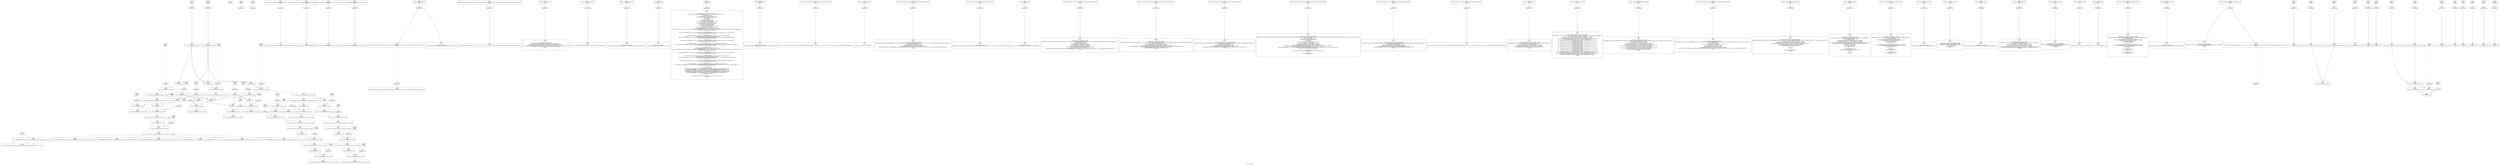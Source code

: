 digraph "constraint_graph" {
	label="constraint_graph";

	Node0x2181f70 [shape=record,label="{0\n\<Empty\>\ni8* null\n\n}"];
	Node0x2181f70 -> Node0x21a9560[color=blue];
	Node0x2181f70 -> Node0x21ef500[color=blue];
	Node0x21712a0 [shape=record,label="{1\n\<Empty\>\ni8* undef\n\n}"];
	Node0x2191140 [shape=record,label="{2\n\<Empty\>\nOffset:0\n\n}"];
	Node0x2191140 -> Node0x21821e0[color=green];
	Node0x21821e0 [shape=record,label="{3\nanonymous ptr\n}"];
	Node0x218c410 [shape=record,label="{4\n\<Empty\>\nOffset:0\n\n}"];
	Node0x218c410 -> Node0x218c5c0[color=green];
	Node0x218c5c0 [shape=record,label="{5\nanonymous ptr\n}"];
	Node0x218edb0 [shape=record,label="{6\n\<Empty\>\n@_ZStL8__ioinit = internal global %\"class.std::ios_base::Init\" zeroinitializer, align 1\nOffset:0\n\n}"];
	Node0x218edb0 -> Node0x217e070[color=green];
	Node0x217e070 [shape=record,label="{7\nanonymous ptr\n}"];
	Node0x217e070 -> Node0x218a100;
	Node0x218a100 [shape=record,label="{8\n\<Empty\>\n@_ZStL8__ioinit = internal global %\"class.std::ios_base::Init\" zeroinitializer, align 1\n\n}"];
	Node0x2194980 [shape=record,label="{9\n\<Empty\>\n@__dso_handle = external hidden global i8\nOffset:0\n\n}"];
	Node0x2194980 -> Node0x2194b30[color=green];
	Node0x2194b30 [shape=record,label="{10\nanonymous ptr\n}"];
	Node0x2194b30 -> Node0x2195110;
	Node0x2195110 [shape=record,label="{11\n\<Empty\>\n@__dso_handle = external hidden global i8\n\n}"];
	Node0x2196700 [shape=record,label="{12\n\<Empty\>\n@.str = private unnamed_addr constant [2 x i8] c\"A\\00\", align 1\nOffset:0\n\n}"];
	Node0x2196700 -> Node0x21968b0[color=green];
	Node0x21968b0 [shape=record,label="{13\nanonymous ptr\n}"];
	Node0x21968b0 -> Node0x2196e90;
	Node0x2196e90 [shape=record,label="{14\n\<Empty\>\n@.str = private unnamed_addr constant [2 x i8] c\"A\\00\", align 1\n\n}"];
	Node0x2197470 [shape=record,label="{15\n\<Empty\>\n@.str.1 = private unnamed_addr constant [2 x i8] c\"B\\00\", align 1\nOffset:0\n\n}"];
	Node0x2197470 -> Node0x2197620[color=green];
	Node0x2197620 [shape=record,label="{16\nanonymous ptr\n}"];
	Node0x2197620 -> Node0x2198880;
	Node0x2198880 [shape=record,label="{17\n\<Empty\>\n@.str.1 = private unnamed_addr constant [2 x i8] c\"B\\00\", align 1\n\n}"];
	Node0x2198e60 [shape=record,label="{18\n\<Empty\>\n@_ZZL18__gthread_active_pvE20__gthread_active_ptr = internal constant i8* bitcast (i32 (i32*, void (i8*)*)* @__pthread_key_create to i8*), align 8\nOffset:0\n\n}"];
	Node0x2198e60 -> Node0x2199010[color=green];
	Node0x2199010 [shape=record,label="{19\nanonymous ptr\n}"];
	Node0x2199010 -> Node0x21995f0;
	Node0x21995f0 [shape=record,label="{20\n\<Empty\>\n@_ZZL18__gthread_active_pvE20__gthread_active_ptr = internal constant i8* bitcast (i32 (i32*, void (i8*)*)* @__pthread_key_create to i8*), align 8\n\n}"];
	Node0x2199bd0 [shape=record,label="{21\n\<Empty\>\n@llvm.global_ctors = appending global [1 x \{ i32, void ()*, i8* \}] [\{ i32, void ()*, i8* \} \{ i32 65535, void ()* @_GLOBAL__sub_I_zipper_unwrapped_class.cpp, i8* null \}]\nOffset:0\n\n}"];
	Node0x2199bd0 -> Node0x2199d80[color=green];
	Node0x2199d80 [shape=record,label="{22\nanonymous ptr\n}"];
	Node0x2199d80 -> Node0x219a360;
	Node0x219a360 [shape=record,label="{23\n\<Empty\>\n@llvm.global_ctors = appending global [1 x \{ i32, void ()*, i8* \}] [\{ i32, void ()*, i8* \} \{ i32 65535, void ()* @_GLOBAL__sub_I_zipper_unwrapped_class.cpp, i8* null \}]\n\n}"];
	Node0x219a940 [shape=record,label="{24\n\<Empty\>__cxx_global_var_init\nOffset:0\n\n}"];
	Node0x219a940 -> Node0x219aaf0[color=green];
	Node0x219aaf0 [shape=record,label="{25\nanonymous ptr\n}"];
	Node0x219aaf0 -> Node0x219b0d0;
	Node0x219b0d0 [shape=record,label="{26\n\<Empty\>\n\n; Function Attrs: noinline uwtable\ndefine internal void @__cxx_global_var_init() #0 section \".text.startup\" \{\n  call void @_ZNSt8ios_base4InitC1Ev(%\"class.std::ios_base::Init\"* @_ZStL8__ioinit)\n  %1 = bitcast void (%\"class.std::ios_base::Init\"*)* @_ZNSt8ios_base4InitD1Ev to void (i8*)*\n  %2 = getelementptr inbounds %\"class.std::ios_base::Init\", %\"class.std::ios_base::Init\"* @_ZStL8__ioinit, i32 0, i32 0\n  %3 = call i32 @__cxa_atexit(void (i8*)* %1, i8* %2, i8* @__dso_handle) #3\n  ret void\n\}\n\n\n}"];
	Node0x219b6b0 [shape=record,label="{27\n\<Empty\>_ZNSt8ios_base4InitC1Ev\nOffset:0\n\n}"];
	Node0x219b6b0 -> Node0x219b860[color=green];
	Node0x219b860 [shape=record,label="{28\nanonymous ptr\n}"];
	Node0x219b860 -> Node0x219be40;
	Node0x219be40 [shape=record,label="{29\n\<Empty\>\n\ndeclare dso_local void @_ZNSt8ios_base4InitC1Ev(%\"class.std::ios_base::Init\"*) unnamed_addr #1\n\n\n}"];
	Node0x219c420 [shape=record,label="{30\n\<Empty\>_ZNSt8ios_base4InitD1Ev\nOffset:0\n\n}"];
	Node0x219c420 -> Node0x219c5d0[color=green];
	Node0x219c5d0 [shape=record,label="{31\nanonymous ptr\n}"];
	Node0x219c5d0 -> Node0x219ce50;
	Node0x219ce50 [shape=record,label="{32\n\<Empty\>\n\n; Function Attrs: nounwind\ndeclare dso_local void @_ZNSt8ios_base4InitD1Ev(%\"class.std::ios_base::Init\"*) unnamed_addr #2\n\n\n}"];
	Node0x2170590 [shape=record,label="{33\n\<Empty\>__cxa_atexit\nOffset:0\n\n}"];
	Node0x2170590 -> Node0x2170740[color=green];
	Node0x2170740 [shape=record,label="{34\nanonymous ptr\n}"];
	Node0x2170740 -> Node0x219f920;
	Node0x219f920 [shape=record,label="{35\n\<Empty\>\n\n; Function Attrs: nounwind\ndeclare dso_local i32 @__cxa_atexit(void (i8*)*, i8*, i8*) #3\n\n\n}"];
	Node0x219ff00 [shape=record,label="{36\n\<Empty\>main\nOffset:0\n\n}"];
	Node0x219ff00 -> Node0x21a00b0[color=green];
	Node0x21a00b0 [shape=record,label="{37\nanonymous ptr\n}"];
	Node0x21a00b0 -> Node0x21a0690;
	Node0x21a0690 [shape=record,label="{38\n\<Empty\>\n\n; Function Attrs: noinline norecurse optnone uwtable\ndefine dso_local i32 @main() #4 personality i8* bitcast (i32 (...)* @__gxx_personality_v0 to i8*) \{\n  %1 = alloca i32, align 4\n  %2 = alloca %class.Box, align 8\n  %3 = alloca %\"class.std::__cxx11::basic_string\", align 8\n  %4 = alloca %\"class.std::allocator\", align 1\n  %5 = alloca i8*\n  %6 = alloca i32\n  %7 = alloca %class.SyncBox, align 8\n  %8 = alloca %class.Box, align 8\n  %9 = alloca %\"class.std::__cxx11::basic_string\", align 8\n  %10 = alloca %class.Box, align 8\n  %11 = alloca %\"class.std::__cxx11::basic_string\", align 8\n  %12 = alloca %\"class.std::allocator\", align 1\n  %13 = alloca %class.SyncBox, align 8\n  %14 = alloca %class.Box, align 8\n  %15 = alloca %\"class.std::__cxx11::basic_string\", align 8\n  store i32 0, i32* %1, align 4\n  call void @_ZNSaIcEC1Ev(%\"class.std::allocator\"* %4) #3\n  %16 = getelementptr inbounds [2 x i8], [2 x i8]* @.str, i64 0, i64 0\n  invoke void @_ZNSt7__cxx1112basic_stringIcSt11char_traitsIcESaIcEEC1EPKcRKS3_(%\"class.std::__cxx11::basic_string\"* %3, i8* %16, %\"class.std::allocator\"* dereferenceable(1) %4)\n          to label %17 unwind label %aser.unreachable\n\n17:                                               ; preds = %0\n  invoke void @_ZN3BoxINSt7__cxx1112basic_stringIcSt11char_traitsIcESaIcEEEEC2ES5_(%class.Box* %2, %\"class.std::__cxx11::basic_string\"* %3)\n          to label %18 unwind label %aser.unreachable\n\n18:                                               ; preds = %17\n  call void @_ZNSt7__cxx1112basic_stringIcSt11char_traitsIcESaIcEED1Ev(%\"class.std::__cxx11::basic_string\"* %3) #3\n  call void @_ZNSaIcED1Ev(%\"class.std::allocator\"* %4) #3\n  invoke void @_ZN3BoxINSt7__cxx1112basic_stringIcSt11char_traitsIcESaIcEEEEC2ERKS6_(%class.Box* %8, %class.Box* dereferenceable(32) %2)\n          to label %19 unwind label %aser.unreachable\n\n19:                                               ; preds = %18\n  invoke void @_ZN7SyncBoxINSt7__cxx1112basic_stringIcSt11char_traitsIcESaIcEEEEC2E3BoxIS5_E(%class.SyncBox* %7, %class.Box* %8)\n          to label %20 unwind label %aser.unreachable\n\n20:                                               ; preds = %19\n  call void @_ZN3BoxINSt7__cxx1112basic_stringIcSt11char_traitsIcESaIcEEEED2Ev(%class.Box* %8) #3\n  invoke void @_ZN7SyncBoxINSt7__cxx1112basic_stringIcSt11char_traitsIcESaIcEEEE7getItemEv(%\"class.std::__cxx11::basic_string\"* sret %9, %class.SyncBox* %7)\n          to label %21 unwind label %aser.unreachable\n\n21:                                               ; preds = %20\n  call void @_ZNSaIcEC1Ev(%\"class.std::allocator\"* %12) #3\n  %22 = getelementptr inbounds [2 x i8], [2 x i8]* @.str.1, i64 0, i64 0\n  invoke void @_ZNSt7__cxx1112basic_stringIcSt11char_traitsIcESaIcEEC1EPKcRKS3_(%\"class.std::__cxx11::basic_string\"* %11, i8* %22, %\"class.std::allocator\"* dereferenceable(1) %12)\n          to label %23 unwind label %aser.unreachable\n\n23:                                               ; preds = %21\n  invoke void @_ZN3BoxINSt7__cxx1112basic_stringIcSt11char_traitsIcESaIcEEEEC2ES5_(%class.Box* %10, %\"class.std::__cxx11::basic_string\"* %11)\n          to label %24 unwind label %aser.unreachable\n\n24:                                               ; preds = %23\n  call void @_ZNSt7__cxx1112basic_stringIcSt11char_traitsIcESaIcEED1Ev(%\"class.std::__cxx11::basic_string\"* %11) #3\n  call void @_ZNSaIcED1Ev(%\"class.std::allocator\"* %12) #3\n  invoke void @_ZN3BoxINSt7__cxx1112basic_stringIcSt11char_traitsIcESaIcEEEEC2ERKS6_(%class.Box* %14, %class.Box* dereferenceable(32) %10)\n          to label %25 unwind label %aser.unreachable\n\n25:                                               ; preds = %24\n  invoke void @_ZN7SyncBoxINSt7__cxx1112basic_stringIcSt11char_traitsIcESaIcEEEEC2E3BoxIS5_E(%class.SyncBox* %13, %class.Box* %14)\n          to label %26 unwind label %aser.unreachable\n\n26:                                               ; preds = %25\n  call void @_ZN3BoxINSt7__cxx1112basic_stringIcSt11char_traitsIcESaIcEEEED2Ev(%class.Box* %14) #3\n  invoke void @_ZN7SyncBoxINSt7__cxx1112basic_stringIcSt11char_traitsIcESaIcEEEE7getItemEv(%\"class.std::__cxx11::basic_string\"* sret %15, %class.SyncBox* %13)\n          to label %27 unwind label %aser.unreachable\n\n27:                                               ; preds = %26\n  store i32 0, i32* %1, align 4\n  call void @_ZNSt7__cxx1112basic_stringIcSt11char_traitsIcESaIcEED1Ev(%\"class.std::__cxx11::basic_string\"* %15) #3\n  call void @_ZN7SyncBoxINSt7__cxx1112basic_stringIcSt11char_traitsIcESaIcEEEED2Ev(%class.SyncBox* %13) #3\n  call void @_ZN3BoxINSt7__cxx1112basic_stringIcSt11char_traitsIcESaIcEEEED2Ev(%class.Box* %10) #3\n  call void @_ZNSt7__cxx1112basic_stringIcSt11char_traitsIcESaIcEED1Ev(%\"class.std::__cxx11::basic_string\"* %9) #3\n  call void @_ZN7SyncBoxINSt7__cxx1112basic_stringIcSt11char_traitsIcESaIcEEEED2Ev(%class.SyncBox* %7) #3\n  call void @_ZN3BoxINSt7__cxx1112basic_stringIcSt11char_traitsIcESaIcEEEED2Ev(%class.Box* %2) #3\n  %28 = load i32, i32* %1, align 4\n  ret i32 %28\n\naser.unreachable:                                 ; preds = %26, %25, %24, %23, %21, %20, %19, %18, %17, %0\n  unreachable\n\}\n\n\n}"];
	Node0x21a0c70 [shape=record,label="{39\n\<Empty\>_ZNSaIcEC1Ev\nOffset:0\n\n}"];
	Node0x21a0c70 -> Node0x21a0e20[color=green];
	Node0x21a0e20 [shape=record,label="{40\nanonymous ptr\n}"];
	Node0x21a0e20 -> Node0x21a1400;
	Node0x21a1400 [shape=record,label="{41\n\<Empty\>\n\n; Function Attrs: nounwind\ndeclare dso_local void @_ZNSaIcEC1Ev(%\"class.std::allocator\"*) unnamed_addr #2\n\n\n}"];
	Node0x21a19e0 [shape=record,label="{42\n\<Empty\>_ZNSt7__cxx1112basic_stringIcSt11char_traitsIcESaIcEEC1EPKcRKS3_\nOffset:0\n\n}"];
	Node0x21a19e0 -> Node0x21a1b90[color=green];
	Node0x21a1b90 [shape=record,label="{43\nanonymous ptr\n}"];
	Node0x21a1b90 -> Node0x21a2170;
	Node0x21a2170 [shape=record,label="{44\n\<Empty\>\n\ndeclare dso_local void @_ZNSt7__cxx1112basic_stringIcSt11char_traitsIcESaIcEEC1EPKcRKS3_(%\"class.std::__cxx11::basic_string\"*, i8*, %\"class.std::allocator\"* dereferenceable(1)) unnamed_addr #1\n\n\n}"];
	Node0x21a2750 [shape=record,label="{45\n\<Empty\>__gxx_personality_v0\nOffset:0\n\n}"];
	Node0x21a2750 -> Node0x21a2900[color=green];
	Node0x21a2900 [shape=record,label="{46\nanonymous ptr\n}"];
	Node0x21a2900 -> Node0x21a2ee0;
	Node0x21a2ee0 [shape=record,label="{47\n\<Empty\>\n\ndeclare dso_local i32 @__gxx_personality_v0(...)\n\n\n}"];
	Node0x21a34c0 [shape=record,label="{48\n\<Empty\>_ZN3BoxINSt7__cxx1112basic_stringIcSt11char_traitsIcESaIcEEEEC2ES5_\nOffset:0\n\n}"];
	Node0x21a34c0 -> Node0x21a3670[color=green];
	Node0x21a3670 [shape=record,label="{49\nanonymous ptr\n}"];
	Node0x21a3670 -> Node0x21a3c50;
	Node0x21a3c50 [shape=record,label="{50\n\<Empty\>\n\n; Function Attrs: noinline optnone uwtable\ndefine linkonce_odr dso_local void @_ZN3BoxINSt7__cxx1112basic_stringIcSt11char_traitsIcESaIcEEEEC2ES5_(%class.Box*, %\"class.std::__cxx11::basic_string\"*) unnamed_addr #5 comdat align 2 \{\n  %3 = alloca %class.Box*, align 8\n  store %class.Box* %0, %class.Box** %3, align 8\n  %4 = load %class.Box*, %class.Box** %3, align 8\n  %5 = getelementptr inbounds %class.Box, %class.Box* %4, i32 0, i32 0\n  call void @_ZNSt7__cxx1112basic_stringIcSt11char_traitsIcESaIcEEC1ERKS4_(%\"class.std::__cxx11::basic_string\"* %5, %\"class.std::__cxx11::basic_string\"* dereferenceable(32) %1)\n  ret void\n\}\n\n\n}"];
	Node0x21a4230 [shape=record,label="{51\n\<Empty\>_ZNSt7__cxx1112basic_stringIcSt11char_traitsIcESaIcEED1Ev\nOffset:0\n\n}"];
	Node0x21a4230 -> Node0x21a43e0[color=green];
	Node0x21a43e0 [shape=record,label="{52\nanonymous ptr\n}"];
	Node0x21a43e0 -> Node0x21a49c0;
	Node0x21a49c0 [shape=record,label="{53\n\<Empty\>\n\n; Function Attrs: nounwind\ndeclare dso_local void @_ZNSt7__cxx1112basic_stringIcSt11char_traitsIcESaIcEED1Ev(%\"class.std::__cxx11::basic_string\"*) unnamed_addr #2\n\n\n}"];
	Node0x21a4fa0 [shape=record,label="{54\n\<Empty\>_ZNSaIcED1Ev\nOffset:0\n\n}"];
	Node0x21a4fa0 -> Node0x21a5150[color=green];
	Node0x21a5150 [shape=record,label="{55\nanonymous ptr\n}"];
	Node0x21a5150 -> Node0x21a59d0;
	Node0x21a59d0 [shape=record,label="{56\n\<Empty\>\n\n; Function Attrs: nounwind\ndeclare dso_local void @_ZNSaIcED1Ev(%\"class.std::allocator\"*) unnamed_addr #2\n\n\n}"];
	Node0x21a5fb0 [shape=record,label="{57\n\<Empty\>_ZN3BoxINSt7__cxx1112basic_stringIcSt11char_traitsIcESaIcEEEEC2ERKS6_\nOffset:0\n\n}"];
	Node0x21a5fb0 -> Node0x21a6160[color=green];
	Node0x21a6160 [shape=record,label="{58\nanonymous ptr\n}"];
	Node0x21a6160 -> Node0x21a69e0;
	Node0x21a69e0 [shape=record,label="{59\n\<Empty\>\n\n; Function Attrs: noinline optnone uwtable\ndefine linkonce_odr dso_local void @_ZN3BoxINSt7__cxx1112basic_stringIcSt11char_traitsIcESaIcEEEEC2ERKS6_(%class.Box*, %class.Box* dereferenceable(32)) unnamed_addr #5 comdat align 2 \{\n  %3 = alloca %class.Box*, align 8\n  %4 = alloca %class.Box*, align 8\n  store %class.Box* %0, %class.Box** %3, align 8\n  store %class.Box* %1, %class.Box** %4, align 8\n  %5 = load %class.Box*, %class.Box** %3, align 8\n  %6 = getelementptr inbounds %class.Box, %class.Box* %5, i32 0, i32 0\n  %7 = load %class.Box*, %class.Box** %4, align 8\n  %8 = getelementptr inbounds %class.Box, %class.Box* %7, i32 0, i32 0\n  call void @_ZNSt7__cxx1112basic_stringIcSt11char_traitsIcESaIcEEC1ERKS4_(%\"class.std::__cxx11::basic_string\"* %6, %\"class.std::__cxx11::basic_string\"* dereferenceable(32) %8)\n  ret void\n\}\n\n\n}"];
	Node0x21a6fc0 [shape=record,label="{60\n\<Empty\>_ZN7SyncBoxINSt7__cxx1112basic_stringIcSt11char_traitsIcESaIcEEEEC2E3BoxIS5_E\nOffset:0\n\n}"];
	Node0x21a6fc0 -> Node0x21a7170[color=green];
	Node0x21a7170 [shape=record,label="{61\nanonymous ptr\n}"];
	Node0x21a7170 -> Node0x21a79f0;
	Node0x21a79f0 [shape=record,label="{62\n\<Empty\>\n\n; Function Attrs: noinline optnone uwtable\ndefine linkonce_odr dso_local void @_ZN7SyncBoxINSt7__cxx1112basic_stringIcSt11char_traitsIcESaIcEEEEC2E3BoxIS5_E(%class.SyncBox*, %class.Box*) unnamed_addr #5 comdat align 2 \{\n  %3 = alloca %class.SyncBox*, align 8\n  store %class.SyncBox* %0, %class.SyncBox** %3, align 8\n  %4 = load %class.SyncBox*, %class.SyncBox** %3, align 8\n  %5 = getelementptr inbounds %class.SyncBox, %class.SyncBox* %4, i32 0, i32 0\n  call void @_ZN3BoxINSt7__cxx1112basic_stringIcSt11char_traitsIcESaIcEEEEC2ERKS6_(%class.Box* %5, %class.Box* dereferenceable(32) %1)\n  %6 = getelementptr inbounds %class.SyncBox, %class.SyncBox* %4, i32 0, i32 1\n  call void @_ZNSt5mutexC2Ev(%\"class.std::mutex\"* %6) #3\n  ret void\n\}\n\n\n}"];
	Node0x21a7fd0 [shape=record,label="{63\n\<Empty\>_ZN3BoxINSt7__cxx1112basic_stringIcSt11char_traitsIcESaIcEEEED2Ev\nOffset:0\n\n}"];
	Node0x21a7fd0 -> Node0x21a8180[color=green];
	Node0x21a8180 [shape=record,label="{64\nanonymous ptr\n}"];
	Node0x21a8180 -> Node0x217c740;
	Node0x217c740 [shape=record,label="{65\n\<Empty\>\n\n; Function Attrs: noinline nounwind optnone uwtable\ndefine linkonce_odr dso_local void @_ZN3BoxINSt7__cxx1112basic_stringIcSt11char_traitsIcESaIcEEEED2Ev(%class.Box*) unnamed_addr #6 comdat align 2 \{\n  %2 = alloca %class.Box*, align 8\n  store %class.Box* %0, %class.Box** %2, align 8\n  %3 = load %class.Box*, %class.Box** %2, align 8\n  %4 = getelementptr inbounds %class.Box, %class.Box* %3, i32 0, i32 0\n  call void @_ZNSt7__cxx1112basic_stringIcSt11char_traitsIcESaIcEED1Ev(%\"class.std::__cxx11::basic_string\"* %4) #3\n  ret void\n\}\n\n\n}"];
	Node0x21a7750 [shape=record,label="{66\n\<Empty\>_ZN7SyncBoxINSt7__cxx1112basic_stringIcSt11char_traitsIcESaIcEEEE7getItemEv\nOffset:0\n\n}"];
	Node0x21a7750 -> Node0x218e280[color=green];
	Node0x218e280 [shape=record,label="{67\nanonymous ptr\n}"];
	Node0x218e280 -> Node0x218e440;
	Node0x218e440 [shape=record,label="{68\n\<Empty\>\n\n; Function Attrs: noinline optnone uwtable\ndefine linkonce_odr dso_local void @_ZN7SyncBoxINSt7__cxx1112basic_stringIcSt11char_traitsIcESaIcEEEE7getItemEv(%\"class.std::__cxx11::basic_string\"* noalias sret, %class.SyncBox*) #5 comdat align 2 personality i8* bitcast (i32 (...)* @__gxx_personality_v0 to i8*) \{\n  %3 = alloca i8*, align 8\n  %4 = alloca %class.SyncBox*, align 8\n  %5 = alloca %\"class.std::lock_guard\", align 8\n  %6 = alloca i8*\n  %7 = alloca i32\n  %8 = bitcast %\"class.std::__cxx11::basic_string\"* %0 to i8*\n  store i8* %8, i8** %3, align 8\n  store %class.SyncBox* %1, %class.SyncBox** %4, align 8\n  %9 = load %class.SyncBox*, %class.SyncBox** %4, align 8\n  %10 = getelementptr inbounds %class.SyncBox, %class.SyncBox* %9, i32 0, i32 1\n  call void @_ZNSt10lock_guardISt5mutexEC2ERS0_(%\"class.std::lock_guard\"* %5, %\"class.std::mutex\"* dereferenceable(40) %10)\n  %11 = getelementptr inbounds %class.SyncBox, %class.SyncBox* %9, i32 0, i32 0\n  invoke void @_ZN3BoxINSt7__cxx1112basic_stringIcSt11char_traitsIcESaIcEEEE7getItemEv(%\"class.std::__cxx11::basic_string\"* sret %0, %class.Box* %11)\n          to label %12 unwind label %aser.unreachable\n\n12:                                               ; preds = %2\n  call void @_ZNSt10lock_guardISt5mutexED2Ev(%\"class.std::lock_guard\"* %5) #3\n  ret void\n\naser.unreachable:                                 ; preds = %2\n  unreachable\n\}\n\n\n}"];
	Node0x219d880 [shape=record,label="{69\n\<Empty\>_ZN7SyncBoxINSt7__cxx1112basic_stringIcSt11char_traitsIcESaIcEEEED2Ev\nOffset:0\n\n}"];
	Node0x219d880 -> Node0x2197e00[color=green];
	Node0x2197e00 [shape=record,label="{70\nanonymous ptr\n}"];
	Node0x2197e00 -> Node0x2198410;
	Node0x2198410 [shape=record,label="{71\n\<Empty\>\n\n; Function Attrs: noinline nounwind optnone uwtable\ndefine linkonce_odr dso_local void @_ZN7SyncBoxINSt7__cxx1112basic_stringIcSt11char_traitsIcESaIcEEEED2Ev(%class.SyncBox*) unnamed_addr #6 comdat align 2 \{\n  %2 = alloca %class.SyncBox*, align 8\n  store %class.SyncBox* %0, %class.SyncBox** %2, align 8\n  %3 = load %class.SyncBox*, %class.SyncBox** %2, align 8\n  %4 = getelementptr inbounds %class.SyncBox, %class.SyncBox* %3, i32 0, i32 0\n  call void @_ZN3BoxINSt7__cxx1112basic_stringIcSt11char_traitsIcESaIcEEEED2Ev(%class.Box* %4) #3\n  ret void\n\}\n\n\n}"];
	Node0x219f0b0 [shape=record,label="{72\n\<Empty\>_ZNSt7__cxx1112basic_stringIcSt11char_traitsIcESaIcEEC1ERKS4_\nOffset:0\n\n}"];
	Node0x219f0b0 -> Node0x219f260[color=green];
	Node0x219f260 [shape=record,label="{73\nanonymous ptr\n}"];
	Node0x219f260 -> Node0x21acc80;
	Node0x21acc80 [shape=record,label="{74\n\<Empty\>\n\ndeclare dso_local void @_ZNSt7__cxx1112basic_stringIcSt11char_traitsIcESaIcEEC1ERKS4_(%\"class.std::__cxx11::basic_string\"*, %\"class.std::__cxx11::basic_string\"* dereferenceable(32)) unnamed_addr #1\n\n\n}"];
	Node0x21ad260 [shape=record,label="{75\n\<Empty\>_ZNSt5mutexC2Ev\nOffset:0\n\n}"];
	Node0x21ad260 -> Node0x21ad410[color=green];
	Node0x21ad410 [shape=record,label="{76\nanonymous ptr\n}"];
	Node0x21ad410 -> Node0x21ad9f0;
	Node0x21ad9f0 [shape=record,label="{77\n\<Empty\>\n\n; Function Attrs: noinline nounwind optnone uwtable\ndefine linkonce_odr dso_local void @_ZNSt5mutexC2Ev(%\"class.std::mutex\"*) unnamed_addr #6 comdat align 2 \{\n  %2 = alloca %\"class.std::mutex\"*, align 8\n  store %\"class.std::mutex\"* %0, %\"class.std::mutex\"** %2, align 8\n  %3 = load %\"class.std::mutex\"*, %\"class.std::mutex\"** %2, align 8\n  %4 = bitcast %\"class.std::mutex\"* %3 to %\"class.std::__mutex_base\"*\n  call void @_ZNSt12__mutex_baseC2Ev(%\"class.std::__mutex_base\"* %4) #3\n  ret void\n\}\n\n\n}"];
	Node0x21adfd0 [shape=record,label="{78\n\<Empty\>_ZNSt12__mutex_baseC2Ev\nOffset:0\n\n}"];
	Node0x21adfd0 -> Node0x21ae180[color=green];
	Node0x21ae180 [shape=record,label="{79\nanonymous ptr\n}"];
	Node0x21ae180 -> Node0x21ae760;
	Node0x21ae760 [shape=record,label="{80\n\<Empty\>\n\n; Function Attrs: noinline nounwind optnone uwtable\ndefine linkonce_odr dso_local void @_ZNSt12__mutex_baseC2Ev(%\"class.std::__mutex_base\"*) unnamed_addr #6 comdat align 2 \{\n  %2 = alloca %\"class.std::__mutex_base\"*, align 8\n  store %\"class.std::__mutex_base\"* %0, %\"class.std::__mutex_base\"** %2, align 8\n  %3 = load %\"class.std::__mutex_base\"*, %\"class.std::__mutex_base\"** %2, align 8\n  %4 = getelementptr inbounds %\"class.std::__mutex_base\", %\"class.std::__mutex_base\"* %3, i32 0, i32 0\n  %5 = bitcast %union.pthread_mutex_t* %4 to %struct.__pthread_mutex_s*\n  %6 = getelementptr inbounds %struct.__pthread_mutex_s, %struct.__pthread_mutex_s* %5, i32 0, i32 0\n  store i32 0, i32* %6, align 8\n  %7 = getelementptr inbounds %struct.__pthread_mutex_s, %struct.__pthread_mutex_s* %5, i32 0, i32 1\n  store i32 0, i32* %7, align 4\n  %8 = getelementptr inbounds %struct.__pthread_mutex_s, %struct.__pthread_mutex_s* %5, i32 0, i32 2\n  store i32 0, i32* %8, align 8\n  %9 = getelementptr inbounds %struct.__pthread_mutex_s, %struct.__pthread_mutex_s* %5, i32 0, i32 3\n  store i32 0, i32* %9, align 4\n  %10 = getelementptr inbounds %struct.__pthread_mutex_s, %struct.__pthread_mutex_s* %5, i32 0, i32 4\n  store i32 0, i32* %10, align 8\n  %11 = getelementptr inbounds %struct.__pthread_mutex_s, %struct.__pthread_mutex_s* %5, i32 0, i32 5\n  store i16 0, i16* %11, align 4\n  %12 = getelementptr inbounds %struct.__pthread_mutex_s, %struct.__pthread_mutex_s* %5, i32 0, i32 6\n  store i16 0, i16* %12, align 2\n  %13 = getelementptr inbounds %struct.__pthread_mutex_s, %struct.__pthread_mutex_s* %5, i32 0, i32 7\n  %14 = getelementptr inbounds %struct.__pthread_internal_list, %struct.__pthread_internal_list* %13, i32 0, i32 0\n  store %struct.__pthread_internal_list* null, %struct.__pthread_internal_list** %14, align 8\n  %15 = getelementptr inbounds %struct.__pthread_internal_list, %struct.__pthread_internal_list* %13, i32 0, i32 1\n  store %struct.__pthread_internal_list* null, %struct.__pthread_internal_list** %15, align 8\n  ret void\n\}\n\n\n}"];
	Node0x21aed40 [shape=record,label="{81\n\<Empty\>_ZNSt10lock_guardISt5mutexEC2ERS0_\nOffset:0\n\n}"];
	Node0x21aed40 -> Node0x21aeef0[color=green];
	Node0x21aeef0 [shape=record,label="{82\nanonymous ptr\n}"];
	Node0x21aeef0 -> Node0x21af4d0;
	Node0x21af4d0 [shape=record,label="{83\n\<Empty\>\n\n; Function Attrs: noinline optnone uwtable\ndefine linkonce_odr dso_local void @_ZNSt10lock_guardISt5mutexEC2ERS0_(%\"class.std::lock_guard\"*, %\"class.std::mutex\"* dereferenceable(40)) unnamed_addr #5 comdat align 2 \{\n  %3 = alloca %\"class.std::lock_guard\"*, align 8\n  %4 = alloca %\"class.std::mutex\"*, align 8\n  store %\"class.std::lock_guard\"* %0, %\"class.std::lock_guard\"** %3, align 8\n  store %\"class.std::mutex\"* %1, %\"class.std::mutex\"** %4, align 8\n  %5 = load %\"class.std::lock_guard\"*, %\"class.std::lock_guard\"** %3, align 8\n  %6 = getelementptr inbounds %\"class.std::lock_guard\", %\"class.std::lock_guard\"* %5, i32 0, i32 0\n  %7 = load %\"class.std::mutex\"*, %\"class.std::mutex\"** %4, align 8\n  store %\"class.std::mutex\"* %7, %\"class.std::mutex\"** %6, align 8\n  %8 = getelementptr inbounds %\"class.std::lock_guard\", %\"class.std::lock_guard\"* %5, i32 0, i32 0\n  %9 = load %\"class.std::mutex\"*, %\"class.std::mutex\"** %8, align 8\n  call void @_ZNSt5mutex4lockEv(%\"class.std::mutex\"* %9)\n  ret void\n\}\n\n\n}"];
	Node0x21afab0 [shape=record,label="{84\n\<Empty\>_ZN3BoxINSt7__cxx1112basic_stringIcSt11char_traitsIcESaIcEEEE7getItemEv\nOffset:0\n\n}"];
	Node0x21afab0 -> Node0x21afc60[color=green];
	Node0x21afc60 [shape=record,label="{85\nanonymous ptr\n}"];
	Node0x21afc60 -> Node0x21b04e0;
	Node0x21b04e0 [shape=record,label="{86\n\<Empty\>\n\n; Function Attrs: noinline optnone uwtable\ndefine linkonce_odr dso_local void @_ZN3BoxINSt7__cxx1112basic_stringIcSt11char_traitsIcESaIcEEEE7getItemEv(%\"class.std::__cxx11::basic_string\"* noalias sret, %class.Box*) #5 comdat align 2 \{\n  %3 = alloca i8*, align 8\n  %4 = alloca %class.Box*, align 8\n  %5 = bitcast %\"class.std::__cxx11::basic_string\"* %0 to i8*\n  store i8* %5, i8** %3, align 8\n  store %class.Box* %1, %class.Box** %4, align 8\n  %6 = load %class.Box*, %class.Box** %4, align 8\n  %7 = getelementptr inbounds %class.Box, %class.Box* %6, i32 0, i32 0\n  call void @_ZNSt7__cxx1112basic_stringIcSt11char_traitsIcESaIcEEC1ERKS4_(%\"class.std::__cxx11::basic_string\"* %0, %\"class.std::__cxx11::basic_string\"* dereferenceable(32) %7)\n  ret void\n\}\n\n\n}"];
	Node0x21b0ac0 [shape=record,label="{87\n\<Empty\>_ZNSt10lock_guardISt5mutexED2Ev\nOffset:0\n\n}"];
	Node0x21b0ac0 -> Node0x21b0c70[color=green];
	Node0x21b0c70 [shape=record,label="{88\nanonymous ptr\n}"];
	Node0x21b0c70 -> Node0x21b16d0;
	Node0x21b16d0 [shape=record,label="{89\n\<Empty\>\n\n; Function Attrs: noinline nounwind optnone uwtable\ndefine linkonce_odr dso_local void @_ZNSt10lock_guardISt5mutexED2Ev(%\"class.std::lock_guard\"*) unnamed_addr #6 comdat align 2 personality i8* bitcast (i32 (...)* @__gxx_personality_v0 to i8*) \{\n  %2 = alloca %\"class.std::lock_guard\"*, align 8\n  store %\"class.std::lock_guard\"* %0, %\"class.std::lock_guard\"** %2, align 8\n  %3 = load %\"class.std::lock_guard\"*, %\"class.std::lock_guard\"** %2, align 8\n  %4 = getelementptr inbounds %\"class.std::lock_guard\", %\"class.std::lock_guard\"* %3, i32 0, i32 0\n  %5 = load %\"class.std::mutex\"*, %\"class.std::mutex\"** %4, align 8\n  invoke void @_ZNSt5mutex6unlockEv(%\"class.std::mutex\"* %5)\n          to label %6 unwind label %aser.unreachable\n\n6:                                                ; preds = %1\n  ret void\n\naser.unreachable:                                 ; preds = %1\n  unreachable\n\}\n\n\n}"];
	Node0x21b1cb0 [shape=record,label="{90\n\<Empty\>_ZNSt5mutex4lockEv\nOffset:0\n\n}"];
	Node0x21b1cb0 -> Node0x21b1e60[color=green];
	Node0x21b1e60 [shape=record,label="{91\nanonymous ptr\n}"];
	Node0x21b1e60 -> Node0x21b26e0;
	Node0x21b26e0 [shape=record,label="{92\n\<Empty\>\n\n; Function Attrs: noinline optnone uwtable\ndefine linkonce_odr dso_local void @_ZNSt5mutex4lockEv(%\"class.std::mutex\"*) #5 comdat align 2 \{\n  %2 = alloca %\"class.std::mutex\"*, align 8\n  %3 = alloca i32, align 4\n  store %\"class.std::mutex\"* %0, %\"class.std::mutex\"** %2, align 8\n  %4 = load %\"class.std::mutex\"*, %\"class.std::mutex\"** %2, align 8\n  %5 = bitcast %\"class.std::mutex\"* %4 to %\"class.std::__mutex_base\"*\n  %6 = getelementptr inbounds %\"class.std::__mutex_base\", %\"class.std::__mutex_base\"* %5, i32 0, i32 0\n  %7 = call i32 @_ZL20__gthread_mutex_lockP15pthread_mutex_t(%union.pthread_mutex_t* %6)\n  store i32 %7, i32* %3, align 4\n  %8 = load i32, i32* %3, align 4\n  %9 = icmp ne i32 %8, 0\n  br i1 %9, label %10, label %12\n\n10:                                               ; preds = %1\n  %11 = load i32, i32* %3, align 4\n  call void @_ZSt20__throw_system_errori(i32 %11) #9\n  unreachable\n\n12:                                               ; preds = %1\n  ret void\n\}\n\n\n}"];
	Node0x21b2cc0 [shape=record,label="{93\n\<Empty\>_ZL20__gthread_mutex_lockP15pthread_mutex_t\nOffset:0\n\n}"];
	Node0x21b2cc0 -> Node0x21b2e70[color=green];
	Node0x21b2e70 [shape=record,label="{94\nanonymous ptr\n}"];
	Node0x21b2e70 -> Node0x21b36f0;
	Node0x21b36f0 [shape=record,label="{95\n\<Empty\>\n\n; Function Attrs: noinline optnone uwtable\ndefine internal i32 @_ZL20__gthread_mutex_lockP15pthread_mutex_t(%union.pthread_mutex_t*) #5 \{\n  %2 = alloca i32, align 4\n  %3 = alloca %union.pthread_mutex_t*, align 8\n  store %union.pthread_mutex_t* %0, %union.pthread_mutex_t** %3, align 8\n  %4 = call i32 @_ZL18__gthread_active_pv()\n  %5 = icmp ne i32 %4, 0\n  br i1 %5, label %6, label %9\n\n6:                                                ; preds = %1\n  %7 = load %union.pthread_mutex_t*, %union.pthread_mutex_t** %3, align 8\n  %8 = call i32 @pthread_mutex_lock(%union.pthread_mutex_t* %7) #3\n  store i32 %8, i32* %2, align 4\n  br label %10\n\n9:                                                ; preds = %1\n  store i32 0, i32* %2, align 4\n  br label %10\n\n10:                                               ; preds = %9, %6\n  %11 = load i32, i32* %2, align 4\n  ret i32 %11\n\}\n\n\n}"];
	Node0x21b3cd0 [shape=record,label="{96\n\<Empty\>_ZSt20__throw_system_errori\nOffset:0\n\n}"];
	Node0x21b3cd0 -> Node0x21b3e80[color=green];
	Node0x21b3e80 [shape=record,label="{97\nanonymous ptr\n}"];
	Node0x21b3e80 -> Node0x21b4700;
	Node0x21b4700 [shape=record,label="{98\n\<Empty\>\n\n; Function Attrs: noreturn\ndeclare dso_local void @_ZSt20__throw_system_errori(i32) #7\n\n\n}"];
	Node0x21b4ce0 [shape=record,label="{99\n\<Empty\>_ZL18__gthread_active_pv\nOffset:0\n\n}"];
	Node0x21b4ce0 -> Node0x21b4e90[color=green];
	Node0x21b4e90 [shape=record,label="{100\nanonymous ptr\n}"];
	Node0x21b4e90 -> Node0x21b5710;
	Node0x21b5710 [shape=record,label="{101\n\<Empty\>\n\n; Function Attrs: noinline nounwind optnone uwtable\ndefine internal i32 @_ZL18__gthread_active_pv() #6 \{\n  %1 = bitcast i32 (i32*, void (i8*)*)* @__pthread_key_create to i8*\n  %2 = icmp ne i8* %1, null\n  %3 = zext i1 %2 to i32\n  ret i32 %3\n\}\n\n\n}"];
	Node0x21b5cf0 [shape=record,label="{102\n\<Empty\>pthread_mutex_lock\nOffset:0\n\n}"];
	Node0x21b5cf0 -> Node0x21b5ea0[color=green];
	Node0x21b5ea0 [shape=record,label="{103\nanonymous ptr\n}"];
	Node0x21b5ea0 -> Node0x21b6720;
	Node0x21b6720 [shape=record,label="{104\n\<Empty\>\n\n; Function Attrs: nounwind\ndeclare extern_weak dso_local i32 @pthread_mutex_lock(%union.pthread_mutex_t*) #2\n\n\n}"];
	Node0x21b6d00 [shape=record,label="{105\n\<Empty\>__pthread_key_create\nOffset:0\n\n}"];
	Node0x21b6d00 -> Node0x21b6eb0[color=green];
	Node0x21b6eb0 [shape=record,label="{106\nanonymous ptr\n}"];
	Node0x21b6eb0 -> Node0x21b7730;
	Node0x21b6eb0 -> Node0x2198e60;
	Node0x21b7730 [shape=record,label="{107\n\<Empty\>\n\n; Function Attrs: nounwind\ndeclare extern_weak dso_local i32 @__pthread_key_create(i32*, void (i8*)*) #2\n\n\n}"];
	Node0x21b7d10 [shape=record,label="{108\n\<Empty\>_ZNSt5mutex6unlockEv\nOffset:0\n\n}"];
	Node0x21b7d10 -> Node0x21b7ec0[color=green];
	Node0x21b7ec0 [shape=record,label="{109\nanonymous ptr\n}"];
	Node0x21b7ec0 -> Node0x21b8740;
	Node0x21b8740 [shape=record,label="{110\n\<Empty\>\n\n; Function Attrs: noinline optnone uwtable\ndefine linkonce_odr dso_local void @_ZNSt5mutex6unlockEv(%\"class.std::mutex\"*) #5 comdat align 2 \{\n  %2 = alloca %\"class.std::mutex\"*, align 8\n  store %\"class.std::mutex\"* %0, %\"class.std::mutex\"** %2, align 8\n  %3 = load %\"class.std::mutex\"*, %\"class.std::mutex\"** %2, align 8\n  %4 = bitcast %\"class.std::mutex\"* %3 to %\"class.std::__mutex_base\"*\n  %5 = getelementptr inbounds %\"class.std::__mutex_base\", %\"class.std::__mutex_base\"* %4, i32 0, i32 0\n  %6 = call i32 @_ZL22__gthread_mutex_unlockP15pthread_mutex_t(%union.pthread_mutex_t* %5)\n  ret void\n\}\n\n\n}"];
	Node0x21b8d20 [shape=record,label="{111\n\<Empty\>__clang_call_terminate\nOffset:0\n\n}"];
	Node0x21b8d20 -> Node0x21b8ed0[color=green];
	Node0x21b8ed0 [shape=record,label="{112\nanonymous ptr\n}"];
	Node0x21b8ed0 -> Node0x21b9750;
	Node0x21b9750 [shape=record,label="{113\n\<Empty\>\n\n; Function Attrs: noinline noreturn nounwind\ndefine linkonce_odr hidden void @__clang_call_terminate(i8*) #8 comdat \{\n  %2 = call i8* @__cxa_begin_catch(i8* %0) #3\n  call void @_ZSt9terminatev() #9\n  unreachable\n\}\n\n\n}"];
	Node0x21b9d30 [shape=record,label="{114\n\<Empty\>__cxa_begin_catch\nOffset:0\n\n}"];
	Node0x21b9d30 -> Node0x21b9ee0[color=green];
	Node0x21b9ee0 [shape=record,label="{115\nanonymous ptr\n}"];
	Node0x21b9ee0 -> Node0x21ba760;
	Node0x21ba760 [shape=record,label="{116\n\<Empty\>\n\ndeclare dso_local i8* @__cxa_begin_catch(i8*)\n\n\n}"];
	Node0x21bad40 [shape=record,label="{117\n\<Empty\>_ZSt9terminatev\nOffset:0\n\n}"];
	Node0x21bad40 -> Node0x21baef0[color=green];
	Node0x21baef0 [shape=record,label="{118\nanonymous ptr\n}"];
	Node0x21baef0 -> Node0x21bb770;
	Node0x21bb770 [shape=record,label="{119\n\<Empty\>\n\ndeclare dso_local void @_ZSt9terminatev()\n\n\n}"];
	Node0x21bbd50 [shape=record,label="{120\n\<Empty\>_ZL22__gthread_mutex_unlockP15pthread_mutex_t\nOffset:0\n\n}"];
	Node0x21bbd50 -> Node0x21bbf00[color=green];
	Node0x21bbf00 [shape=record,label="{121\nanonymous ptr\n}"];
	Node0x21bbf00 -> Node0x21bc780;
	Node0x21bc780 [shape=record,label="{122\n\<Empty\>\n\n; Function Attrs: noinline nounwind optnone uwtable\ndefine internal i32 @_ZL22__gthread_mutex_unlockP15pthread_mutex_t(%union.pthread_mutex_t*) #6 \{\n  %2 = alloca i32, align 4\n  %3 = alloca %union.pthread_mutex_t*, align 8\n  store %union.pthread_mutex_t* %0, %union.pthread_mutex_t** %3, align 8\n  %4 = call i32 @_ZL18__gthread_active_pv()\n  %5 = icmp ne i32 %4, 0\n  br i1 %5, label %6, label %9\n\n6:                                                ; preds = %1\n  %7 = load %union.pthread_mutex_t*, %union.pthread_mutex_t** %3, align 8\n  %8 = call i32 @pthread_mutex_unlock(%union.pthread_mutex_t* %7) #3\n  store i32 %8, i32* %2, align 4\n  br label %10\n\n9:                                                ; preds = %1\n  store i32 0, i32* %2, align 4\n  br label %10\n\n10:                                               ; preds = %9, %6\n  %11 = load i32, i32* %2, align 4\n  ret i32 %11\n\}\n\n\n}"];
	Node0x21bcd60 [shape=record,label="{123\n\<Empty\>pthread_mutex_unlock\nOffset:0\n\n}"];
	Node0x21bcd60 -> Node0x21bcf10[color=green];
	Node0x21bcf10 [shape=record,label="{124\nanonymous ptr\n}"];
	Node0x21bcf10 -> Node0x21bd790;
	Node0x21bd790 [shape=record,label="{125\n\<Empty\>\n\n; Function Attrs: nounwind\ndeclare extern_weak dso_local i32 @pthread_mutex_unlock(%union.pthread_mutex_t*) #2\n\n\n}"];
	Node0x21bdd70 [shape=record,label="{126\n\<Empty\>_GLOBAL__sub_I_zipper_unwrapped_class.cpp\nOffset:0\n\n}"];
	Node0x21bdd70 -> Node0x21bdf20[color=green];
	Node0x21bdf20 [shape=record,label="{127\nanonymous ptr\n}"];
	Node0x21bdf20 -> Node0x21be7a0;
	Node0x21bdf20 -> Node0x21b3450;
	Node0x21be7a0 [shape=record,label="{128\n\<Empty\>\n\n; Function Attrs: noinline uwtable\ndefine internal void @_GLOBAL__sub_I_zipper_unwrapped_class.cpp() #0 section \".text.startup\" \{\n  call void @__cxx_global_var_init()\n  ret void\n\}\n\n\n}"];
	Node0x21b3450 [shape=record,label="{129\n\<Empty\>\n@llvm.global_ctors = appending global [1 x \{ i32, void ()*, i8* \}] [\{ i32, void ()*, i8* \} \{ i32 65535, void ()* @_GLOBAL__sub_I_zipper_unwrapped_class.cpp, i8* null \}]\nOffset:8\n\n}"];
	Node0x21b3450 -> Node0x21b4460[color=green];
	Node0x21b4460 [shape=record,label="{130\nanonymous ptr\n}"];
	Node0x21b84a0 [shape=record,label="{131\n\<Empty\>\nOffset:0\n\n}"];
	Node0x21b84a0 -> Node0x21b94b0[color=green];
	Node0x21b94b0 [shape=record,label="{132\nanonymous ptr\n}"];
	Node0x21b94b0 -> Node0x21bc4e0;
	Node0x21bc4e0 [shape=record,label="{133\n\<Empty\>\n  %1 = alloca i32, align 4\n\n}"];
	Node0x21a8950 [shape=record,label="{134\n\<Empty\>\nOffset:0\n\n}"];
	Node0x21a8950 -> Node0x21a8b00[color=green];
	Node0x21a8b00 [shape=record,label="{135\nanonymous ptr\n}"];
	Node0x21a8b00 -> Node0x21a9110;
	Node0x21a9110 [shape=record,label="{136\n\<Empty\>\n  %2 = alloca %class.Box, align 8\n\n}"];
	Node0x21a9110 -> Node0x21d4a90;
	Node0x21a9110 -> Node0x21db140;
	Node0x21a9110 -> Node0x21d1f00;
	Node0x219deb0 [shape=record,label="{137\n\<Empty\>\nOffset:0\n\n}"];
	Node0x219deb0 -> Node0x219e060[color=green];
	Node0x219e060 [shape=record,label="{138\nanonymous ptr\n}"];
	Node0x219e060 -> Node0x219e670;
	Node0x219e670 [shape=record,label="{139\n\<Empty\>\n  %3 = alloca %\"class.std::__cxx11::basic_string\", align 8\n\n}"];
	Node0x219e670 -> Node0x21d24c0;
	Node0x21aa5b0 [shape=record,label="{140\n\<Empty\>\nOffset:0\n\n}"];
	Node0x21aa5b0 -> Node0x21aa760[color=green];
	Node0x21aa760 [shape=record,label="{141\nanonymous ptr\n}"];
	Node0x21aa760 -> Node0x21aad70;
	Node0x21aad70 [shape=record,label="{142\n\<Empty\>\n  %4 = alloca %\"class.std::allocator\", align 1\n\n}"];
	Node0x217ec80 [shape=record,label="{143\n\<Empty\>\nOffset:0\n\n}"];
	Node0x217ec80 -> Node0x217ee30[color=green];
	Node0x217ee30 [shape=record,label="{144\nanonymous ptr\n}"];
	Node0x217ee30 -> Node0x21ac1a0;
	Node0x21ac1a0 [shape=record,label="{145\n\<Empty\>\n  %5 = alloca i8*\n\n}"];
	Node0x21ac780 [shape=record,label="{146\n\<Empty\>\nOffset:0\n\n}"];
	Node0x21ac780 -> Node0x217f200[color=green];
	Node0x217f200 [shape=record,label="{147\nanonymous ptr\n}"];
	Node0x217f200 -> Node0x21c8680;
	Node0x21c8680 [shape=record,label="{148\n\<Empty\>\n  %6 = alloca i32\n\n}"];
	Node0x21c8c60 [shape=record,label="{149\n\<Empty\>\nOffset:0\n\n}"];
	Node0x21c8c60 -> Node0x21c8e10[color=green];
	Node0x21c8e10 [shape=record,label="{150\nanonymous ptr\n}"];
	Node0x21c8e10 -> Node0x21c9690;
	Node0x21c9690 [shape=record,label="{151\n\<Empty\>\n  %7 = alloca %class.SyncBox, align 8\n\n}"];
	Node0x21c9690 -> Node0x21d86a0;
	Node0x21c9690 -> Node0x21e5980;
	Node0x21c9690 -> Node0x21dd1e0;
	Node0x21c9c70 [shape=record,label="{152\n\<Empty\>\nOffset:0\n\n}"];
	Node0x21c9c70 -> Node0x21c9e20[color=green];
	Node0x21c9e20 [shape=record,label="{153\nanonymous ptr\n}"];
	Node0x21c9e20 -> Node0x21ca6a0;
	Node0x21ca6a0 [shape=record,label="{154\n\<Empty\>\n  %8 = alloca %class.Box, align 8\n\n}"];
	Node0x21ca6a0 -> Node0x21d8860;
	Node0x21ca6a0 -> Node0x21db140;
	Node0x21ca6a0 -> Node0x21d48d0;
	Node0x21cac80 [shape=record,label="{155\n\<Empty\>\nOffset:0\n\n}"];
	Node0x21cac80 -> Node0x21cae30[color=green];
	Node0x21cae30 [shape=record,label="{156\nanonymous ptr\n}"];
	Node0x21cae30 -> Node0x21cb6b0;
	Node0x21cb6b0 [shape=record,label="{157\n\<Empty\>\n  %9 = alloca %\"class.std::__cxx11::basic_string\", align 8\n\n}"];
	Node0x21cb6b0 -> Node0x21dd020;
	Node0x21cbc90 [shape=record,label="{158\n\<Empty\>\nOffset:0\n\n}"];
	Node0x21cbc90 -> Node0x21cbe40[color=green];
	Node0x21cbe40 [shape=record,label="{159\nanonymous ptr\n}"];
	Node0x21cbe40 -> Node0x21cc6c0;
	Node0x21cc6c0 [shape=record,label="{160\n\<Empty\>\n  %10 = alloca %class.Box, align 8\n\n}"];
	Node0x21cc6c0 -> Node0x21d4a90;
	Node0x21cc6c0 -> Node0x21db140;
	Node0x21cc6c0 -> Node0x21d1f00;
	Node0x21ccca0 [shape=record,label="{161\n\<Empty\>\nOffset:0\n\n}"];
	Node0x21ccca0 -> Node0x21cce50[color=green];
	Node0x21cce50 [shape=record,label="{162\nanonymous ptr\n}"];
	Node0x21cce50 -> Node0x21cd6d0;
	Node0x21cd6d0 [shape=record,label="{163\n\<Empty\>\n  %11 = alloca %\"class.std::__cxx11::basic_string\", align 8\n\n}"];
	Node0x21cd6d0 -> Node0x21d24c0;
	Node0x21cdcb0 [shape=record,label="{164\n\<Empty\>\nOffset:0\n\n}"];
	Node0x21cdcb0 -> Node0x21cde60[color=green];
	Node0x21cde60 [shape=record,label="{165\nanonymous ptr\n}"];
	Node0x21cde60 -> Node0x21ce6e0;
	Node0x21ce6e0 [shape=record,label="{166\n\<Empty\>\n  %12 = alloca %\"class.std::allocator\", align 1\n\n}"];
	Node0x21cecc0 [shape=record,label="{167\n\<Empty\>\nOffset:0\n\n}"];
	Node0x21cecc0 -> Node0x21cee70[color=green];
	Node0x21cee70 [shape=record,label="{168\nanonymous ptr\n}"];
	Node0x21cee70 -> Node0x21cf6f0;
	Node0x21cf6f0 [shape=record,label="{169\n\<Empty\>\n  %13 = alloca %class.SyncBox, align 8\n\n}"];
	Node0x21cf6f0 -> Node0x21d86a0;
	Node0x21cf6f0 -> Node0x21e5980;
	Node0x21cf6f0 -> Node0x21dd1e0;
	Node0x21cfcd0 [shape=record,label="{170\n\<Empty\>\nOffset:0\n\n}"];
	Node0x21cfcd0 -> Node0x21cfe80[color=green];
	Node0x21cfe80 [shape=record,label="{171\nanonymous ptr\n}"];
	Node0x21cfe80 -> Node0x21d0700;
	Node0x21d0700 [shape=record,label="{172\n\<Empty\>\n  %14 = alloca %class.Box, align 8\n\n}"];
	Node0x21d0700 -> Node0x21d8860;
	Node0x21d0700 -> Node0x21db140;
	Node0x21d0700 -> Node0x21d48d0;
	Node0x21d0ce0 [shape=record,label="{173\n\<Empty\>\nOffset:0\n\n}"];
	Node0x21d0ce0 -> Node0x21d0e90[color=green];
	Node0x21d0e90 [shape=record,label="{174\nanonymous ptr\n}"];
	Node0x21d0e90 -> Node0x21d1710;
	Node0x21d1710 [shape=record,label="{175\n\<Empty\>\n  %15 = alloca %\"class.std::__cxx11::basic_string\", align 8\n\n}"];
	Node0x21d1710 -> Node0x21dd020;
	Node0x21d1f00 [shape=record,label="{176\n\<Empty\>\n%class.Box* %0\n\n}"];
	Node0x21d1f00 -> Node0x21d30b0[color=blue];
	Node0x21d24c0 [shape=record,label="{177\n\<Empty\>\n%\"class.std::__cxx11::basic_string\"* %1\n\n}"];
	Node0x21d2680 [shape=record,label="{178\n\<Empty\>\nOffset:0\n\n}"];
	Node0x21d2680 -> Node0x21d2830[color=green];
	Node0x21d2830 [shape=record,label="{179\nanonymous ptr\n}"];
	Node0x21d2830 -> Node0x21d30b0;
	Node0x21d30b0 [shape=record,label="{180\n\<Empty\>\n  %3 = alloca %class.Box*, align 8\n\n}"];
	Node0x21d30b0 -> Node0x21d3ab0[color=red];
	Node0x21d3ab0 [shape=record,label="{181\n\<Empty\>\n  %4 = load %class.Box*, %class.Box** %3, align 8\n\n}"];
	Node0x21d48d0 [shape=record,label="{182\n\<Empty\>\n%class.Box* %0\n\n}"];
	Node0x21d48d0 -> Node0x21d5680[color=blue];
	Node0x21d4a90 [shape=record,label="{183\n\<Empty\>\n%class.Box* %1\n\n}"];
	Node0x21d4a90 -> Node0x21d6690[color=blue];
	Node0x21d4c50 [shape=record,label="{184\n\<Empty\>\nOffset:0\n\n}"];
	Node0x21d4c50 -> Node0x21d4e00[color=green];
	Node0x21d4e00 [shape=record,label="{185\nanonymous ptr\n}"];
	Node0x21d4e00 -> Node0x21d5680;
	Node0x21d5680 [shape=record,label="{186\n\<Empty\>\n  %3 = alloca %class.Box*, align 8\n\n}"];
	Node0x21d5680 -> Node0x21d74b0[color=red];
	Node0x21d5c60 [shape=record,label="{187\n\<Empty\>\nOffset:0\n\n}"];
	Node0x21d5c60 -> Node0x21d5e10[color=green];
	Node0x21d5e10 [shape=record,label="{188\nanonymous ptr\n}"];
	Node0x21d5e10 -> Node0x21d6690;
	Node0x21d6690 [shape=record,label="{189\n\<Empty\>\n  %4 = alloca %class.Box*, align 8\n\n}"];
	Node0x21d6690 -> Node0x21d7a90[color=red];
	Node0x21d74b0 [shape=record,label="{190\n\<Empty\>\n  %5 = load %class.Box*, %class.Box** %3, align 8\n\n}"];
	Node0x21d7a90 [shape=record,label="{191\n\<Empty\>\n  %7 = load %class.Box*, %class.Box** %4, align 8\n\n}"];
	Node0x21d86a0 [shape=record,label="{192\n\<Empty\>\n%class.SyncBox* %0\n\n}"];
	Node0x21d86a0 -> Node0x21d9450[color=blue];
	Node0x21d8860 [shape=record,label="{193\n\<Empty\>\n%class.Box* %1\n\n}"];
	Node0x21d8860 -> Node0x21d4a90;
	Node0x21d8a20 [shape=record,label="{194\n\<Empty\>\nOffset:0\n\n}"];
	Node0x21d8a20 -> Node0x21d8bd0[color=green];
	Node0x21d8bd0 [shape=record,label="{195\nanonymous ptr\n}"];
	Node0x21d8bd0 -> Node0x21d9450;
	Node0x21d9450 [shape=record,label="{196\n\<Empty\>\n  %3 = alloca %class.SyncBox*, align 8\n\n}"];
	Node0x21d9450 -> Node0x21d9e50[color=red];
	Node0x21d9e50 [shape=record,label="{197\n\<Empty\>\n  %4 = load %class.SyncBox*, %class.SyncBox** %3, align 8\n\n}"];
	Node0x21d9e50 -> Node0x21da430[color=purple];
	Node0x21d9e50 -> Node0x21d48d0;
	Node0x21da430 [shape=record,label="{198\n\<Empty\>\n  %6 = getelementptr inbounds %class.SyncBox, %class.SyncBox* %4, i32 0, i32 1\n\n}"];
	Node0x21da430 -> Node0x21e7d80;
	Node0x21db140 [shape=record,label="{199\n\<Empty\>\n%class.Box* %0\n\n}"];
	Node0x21db140 -> Node0x21dbd30[color=blue];
	Node0x21db300 [shape=record,label="{200\n\<Empty\>\nOffset:0\n\n}"];
	Node0x21db300 -> Node0x21db4b0[color=green];
	Node0x21db4b0 [shape=record,label="{201\nanonymous ptr\n}"];
	Node0x21db4b0 -> Node0x21dbd30;
	Node0x21dbd30 [shape=record,label="{202\n\<Empty\>\n  %2 = alloca %class.Box*, align 8\n\n}"];
	Node0x21dbd30 -> Node0x21dc730[color=red];
	Node0x21dc730 [shape=record,label="{203\n\<Empty\>\n  %3 = load %class.Box*, %class.Box** %2, align 8\n\n}"];
	Node0x21dd020 [shape=record,label="{204\n\<Empty\>\n%\"class.std::__cxx11::basic_string\"* %0\n\n}"];
	Node0x21dd020 -> Node0x21ee9c0;
	Node0x21dd020 -> Node0x21dddd0[color=blue];
	Node0x21dd1e0 [shape=record,label="{205\n\<Empty\>\n%class.SyncBox* %1\n\n}"];
	Node0x21dd1e0 -> Node0x21dfdf0[color=blue];
	Node0x21dd3a0 [shape=record,label="{206\n\<Empty\>\nOffset:0\n\n}"];
	Node0x21dd3a0 -> Node0x21dd550[color=green];
	Node0x21dd550 [shape=record,label="{207\nanonymous ptr\n}"];
	Node0x21dd550 -> Node0x21dddd0;
	Node0x21dddd0 [shape=record,label="{208\n\<Empty\>\n  %3 = alloca i8*, align 8\n\n}"];
	Node0x21df3c0 [shape=record,label="{209\n\<Empty\>\nOffset:0\n\n}"];
	Node0x21df3c0 -> Node0x21df570[color=green];
	Node0x21df570 [shape=record,label="{210\nanonymous ptr\n}"];
	Node0x21df570 -> Node0x21dfdf0;
	Node0x21dfdf0 [shape=record,label="{211\n\<Empty\>\n  %4 = alloca %class.SyncBox*, align 8\n\n}"];
	Node0x21dfdf0 -> Node0x21e3c40[color=red];
	Node0x21e03d0 [shape=record,label="{212\n\<Empty\>\nOffset:0\n\n}"];
	Node0x21e03d0 -> Node0x21e0580[color=green];
	Node0x21e0580 [shape=record,label="{213\nanonymous ptr\n}"];
	Node0x21e0580 -> Node0x21e0e00;
	Node0x21e0e00 [shape=record,label="{214\n\<Empty\>\n  %5 = alloca %\"class.std::lock_guard\", align 8\n\n}"];
	Node0x21e0e00 -> Node0x21e9e70;
	Node0x21e0e00 -> Node0x21f2630;
	Node0x21e13e0 [shape=record,label="{215\n\<Empty\>\nOffset:0\n\n}"];
	Node0x21e13e0 -> Node0x21e1590[color=green];
	Node0x21e1590 [shape=record,label="{216\nanonymous ptr\n}"];
	Node0x21e1590 -> Node0x21e1e10;
	Node0x21e1e10 [shape=record,label="{217\n\<Empty\>\n  %6 = alloca i8*\n\n}"];
	Node0x21e23f0 [shape=record,label="{218\n\<Empty\>\nOffset:0\n\n}"];
	Node0x21e23f0 -> Node0x21e25a0[color=green];
	Node0x21e25a0 [shape=record,label="{219\nanonymous ptr\n}"];
	Node0x21e25a0 -> Node0x21e2e20;
	Node0x21e2e20 [shape=record,label="{220\n\<Empty\>\n  %7 = alloca i32\n\n}"];
	Node0x21e3c40 [shape=record,label="{221\n\<Empty\>\n  %9 = load %class.SyncBox*, %class.SyncBox** %4, align 8\n\n}"];
	Node0x21e3c40 -> Node0x21e4220[color=purple];
	Node0x21e3c40 -> Node0x21eebb0;
	Node0x21e4220 [shape=record,label="{222\n\<Empty\>\n  %10 = getelementptr inbounds %class.SyncBox, %class.SyncBox* %9, i32 0, i32 1\n\n}"];
	Node0x21e4220 -> Node0x21ea030;
	Node0x21e5980 [shape=record,label="{223\n\<Empty\>\n%class.SyncBox* %0\n\n}"];
	Node0x21e5980 -> Node0x21e6570[color=blue];
	Node0x21e5b40 [shape=record,label="{224\n\<Empty\>\nOffset:0\n\n}"];
	Node0x21e5b40 -> Node0x21e5cf0[color=green];
	Node0x21e5cf0 [shape=record,label="{225\nanonymous ptr\n}"];
	Node0x21e5cf0 -> Node0x21e6570;
	Node0x21e6570 [shape=record,label="{226\n\<Empty\>\n  %2 = alloca %class.SyncBox*, align 8\n\n}"];
	Node0x21e6570 -> Node0x21e6f70[color=red];
	Node0x21e6f70 [shape=record,label="{227\n\<Empty\>\n  %3 = load %class.SyncBox*, %class.SyncBox** %2, align 8\n\n}"];
	Node0x21e6f70 -> Node0x21db140;
	Node0x21e7d80 [shape=record,label="{228\n\<Empty\>\n%\"class.std::mutex\"* %0\n\n}"];
	Node0x21e7d80 -> Node0x21e8970[color=blue];
	Node0x21e7f40 [shape=record,label="{229\n\<Empty\>\nOffset:0\n\n}"];
	Node0x21e7f40 -> Node0x21e80f0[color=green];
	Node0x21e80f0 [shape=record,label="{230\nanonymous ptr\n}"];
	Node0x21e80f0 -> Node0x21e8970;
	Node0x21e8970 [shape=record,label="{231\n\<Empty\>\n  %2 = alloca %\"class.std::mutex\"*, align 8\n\n}"];
	Node0x21e8970 -> Node0x21e9370[color=red];
	Node0x21e9370 [shape=record,label="{232\n\<Empty\>\n  %3 = load %\"class.std::mutex\"*, %\"class.std::mutex\"** %2, align 8\n\n}"];
	Node0x21e9370 -> Node0x21c0bf0;
	Node0x21e9e70 [shape=record,label="{233\n\<Empty\>\n%\"class.std::lock_guard\"* %0\n\n}"];
	Node0x21e9e70 -> Node0x21eac20[color=blue];
	Node0x21ea030 [shape=record,label="{234\n\<Empty\>\n%\"class.std::mutex\"* %1\n\n}"];
	Node0x21ea030 -> Node0x21ebc30[color=blue];
	Node0x21ea1f0 [shape=record,label="{235\n\<Empty\>\nOffset:0\n\n}"];
	Node0x21ea1f0 -> Node0x21ea3a0[color=green];
	Node0x21ea3a0 [shape=record,label="{236\nanonymous ptr\n}"];
	Node0x21ea3a0 -> Node0x21eac20;
	Node0x21eac20 [shape=record,label="{237\n\<Empty\>\n  %3 = alloca %\"class.std::lock_guard\"*, align 8\n\n}"];
	Node0x21eac20 -> Node0x21eca50[color=red];
	Node0x21eb200 [shape=record,label="{238\n\<Empty\>\nOffset:0\n\n}"];
	Node0x21eb200 -> Node0x21eb3b0[color=green];
	Node0x21eb3b0 [shape=record,label="{239\nanonymous ptr\n}"];
	Node0x21eb3b0 -> Node0x21ebc30;
	Node0x21ebc30 [shape=record,label="{240\n\<Empty\>\n  %4 = alloca %\"class.std::mutex\"*, align 8\n\n}"];
	Node0x21ebc30 -> Node0x21ed030[color=red];
	Node0x21eca50 [shape=record,label="{241\n\<Empty\>\n  %5 = load %\"class.std::lock_guard\"*, %\"class.std::lock_guard\"** %3, align 8\n\n}"];
	Node0x21eca50 -> Node0x21eda30[color=red];
	Node0x21ed030 [shape=record,label="{242\n\<Empty\>\n  %7 = load %\"class.std::mutex\"*, %\"class.std::mutex\"** %4, align 8\n\n}"];
	Node0x21ed030 -> Node0x21eca50[color=blue];
	Node0x21eda30 [shape=record,label="{243\n\<Empty\>\n  %9 = load %\"class.std::mutex\"*, %\"class.std::mutex\"** %8, align 8\n\n}"];
	Node0x21eda30 -> Node0x21aa320;
	Node0x21ee9c0 [shape=record,label="{244\n\<Empty\>\n%\"class.std::__cxx11::basic_string\"* %0\n\n}"];
	Node0x21ee9c0 -> Node0x21ef7d0[color=blue];
	Node0x21eebb0 [shape=record,label="{245\n\<Empty\>\n%class.Box* %1\n\n}"];
	Node0x21eebb0 -> Node0x21f0810[color=blue];
	Node0x21eed70 [shape=record,label="{246\n\<Empty\>\nOffset:0\n\n}"];
	Node0x21eed70 -> Node0x21eef20[color=green];
	Node0x21eef20 [shape=record,label="{247\nanonymous ptr\n}"];
	Node0x21eef20 -> Node0x21ef7d0;
	Node0x21ef7d0 [shape=record,label="{248\n\<Empty\>\n  %3 = alloca i8*, align 8\n\n}"];
	Node0x21efdb0 [shape=record,label="{249\n\<Empty\>\nOffset:0\n\n}"];
	Node0x21efdb0 -> Node0x21eff60[color=green];
	Node0x21eff60 [shape=record,label="{250\nanonymous ptr\n}"];
	Node0x21eff60 -> Node0x21f0810;
	Node0x21f0810 [shape=record,label="{251\n\<Empty\>\n  %4 = alloca %class.Box*, align 8\n\n}"];
	Node0x21f0810 -> Node0x21f1660[color=red];
	Node0x21f1660 [shape=record,label="{252\n\<Empty\>\n  %6 = load %class.Box*, %class.Box** %4, align 8\n\n}"];
	Node0x21f2630 [shape=record,label="{253\n\<Empty\>\n%\"class.std::lock_guard\"* %0\n\n}"];
	Node0x21f2630 -> Node0x21f3250[color=blue];
	Node0x21f27f0 [shape=record,label="{254\n\<Empty\>\nOffset:0\n\n}"];
	Node0x21f27f0 -> Node0x21f29a0[color=green];
	Node0x21f29a0 [shape=record,label="{255\nanonymous ptr\n}"];
	Node0x21f29a0 -> Node0x21f3250;
	Node0x21f3250 [shape=record,label="{256\n\<Empty\>\n  %2 = alloca %\"class.std::lock_guard\"*, align 8\n\n}"];
	Node0x21f3250 -> Node0x21bf9b0[color=red];
	Node0x21bf9b0 [shape=record,label="{257\n\<Empty\>\n  %3 = load %\"class.std::lock_guard\"*, %\"class.std::lock_guard\"** %2, align 8\n\n}"];
	Node0x21bf9b0 -> Node0x21bffc0[color=red];
	Node0x21bffc0 [shape=record,label="{258\n\<Empty\>\n  %5 = load %\"class.std::mutex\"*, %\"class.std::mutex\"** %4, align 8\n\n}"];
	Node0x21bffc0 -> Node0x21c4fa0;
	Node0x21c0bf0 [shape=record,label="{259\n\<Empty\>\n%\"class.std::__mutex_base\"* %0\n\n}"];
	Node0x21c0bf0 -> Node0x21cb410[color=blue];
	Node0x21c0db0 [shape=record,label="{260\n\<Empty\>\nOffset:0\n\n}"];
	Node0x21c0db0 -> Node0x21c0f60[color=green];
	Node0x21c0f60 [shape=record,label="{261\nanonymous ptr\n}"];
	Node0x21c0f60 -> Node0x21cb410;
	Node0x21cb410 [shape=record,label="{262\n\<Empty\>\n  %2 = alloca %\"class.std::__mutex_base\"*, align 8\n\n}"];
	Node0x21cb410 -> Node0x21d0460[color=red];
	Node0x21d0460 [shape=record,label="{263\n\<Empty\>\n  %3 = load %\"class.std::__mutex_base\"*, %\"class.std::__mutex_base\"** %2, align 8\n\n}"];
	Node0x21d0460 -> Node0x21dfb50[color=purple];
	Node0x21d0460 -> Node0x21ea980[color=purple];
	Node0x21d0460 -> Node0x21d53e0[color=purple];
	Node0x21d0460 -> Node0x21e62d0[color=purple];
	Node0x21d0460 -> Node0x21ef500[color=purple];
	Node0x21d0460 -> Node0x21dba90[color=purple];
	Node0x21d0460 -> Node0x21e1b70[color=purple];
	Node0x21d53e0 [shape=record,label="{264\n\<Empty\>\n  %7 = getelementptr inbounds %struct.__pthread_mutex_s, %struct.__pthread_mutex_s* %5, i32 0, i32 1\n\n}"];
	Node0x21dba90 [shape=record,label="{265\n\<Empty\>\n  %8 = getelementptr inbounds %struct.__pthread_mutex_s, %struct.__pthread_mutex_s* %5, i32 0, i32 2\n\n}"];
	Node0x21dfb50 [shape=record,label="{266\n\<Empty\>\n  %9 = getelementptr inbounds %struct.__pthread_mutex_s, %struct.__pthread_mutex_s* %5, i32 0, i32 3\n\n}"];
	Node0x21e1b70 [shape=record,label="{267\n\<Empty\>\n  %10 = getelementptr inbounds %struct.__pthread_mutex_s, %struct.__pthread_mutex_s* %5, i32 0, i32 4\n\n}"];
	Node0x21e62d0 [shape=record,label="{268\n\<Empty\>\n  %11 = getelementptr inbounds %struct.__pthread_mutex_s, %struct.__pthread_mutex_s* %5, i32 0, i32 5\n\n}"];
	Node0x21ea980 [shape=record,label="{269\n\<Empty\>\n  %12 = getelementptr inbounds %struct.__pthread_mutex_s, %struct.__pthread_mutex_s* %5, i32 0, i32 6\n\n}"];
	Node0x21ef500 [shape=record,label="{270\n\<Empty\>\n  %13 = getelementptr inbounds %struct.__pthread_mutex_s, %struct.__pthread_mutex_s* %5, i32 0, i32 7\n\n}"];
	Node0x21ef500 -> Node0x21a9560[color=purple];
	Node0x21a9560 [shape=record,label="{271\n\<Empty\>\n  %15 = getelementptr inbounds %struct.__pthread_internal_list, %struct.__pthread_internal_list* %13, i32 0, i32 1\n\n}"];
	Node0x21aa320 [shape=record,label="{272\n\<Empty\>\n%\"class.std::mutex\"* %0\n\n}"];
	Node0x21aa320 -> Node0x21c2ba0[color=blue];
	Node0x21c23e0 [shape=record,label="{273\n\<Empty\>\nOffset:0\n\n}"];
	Node0x21c23e0 -> Node0x21c2590[color=green];
	Node0x21c2590 [shape=record,label="{274\nanonymous ptr\n}"];
	Node0x21c2590 -> Node0x21c2ba0;
	Node0x21c2ba0 [shape=record,label="{275\n\<Empty\>\n  %2 = alloca %\"class.std::mutex\"*, align 8\n\n}"];
	Node0x21c2ba0 -> Node0x21c4370[color=red];
	Node0x21c3180 [shape=record,label="{276\n\<Empty\>\nOffset:0\n\n}"];
	Node0x21c3180 -> Node0x21c3330[color=green];
	Node0x21c3330 [shape=record,label="{277\nanonymous ptr\n}"];
	Node0x21c3330 -> Node0x21c3940;
	Node0x21c3940 [shape=record,label="{278\n\<Empty\>\n  %3 = alloca i32, align 4\n\n}"];
	Node0x21c4370 [shape=record,label="{279\n\<Empty\>\n  %4 = load %\"class.std::mutex\"*, %\"class.std::mutex\"** %2, align 8\n\n}"];
	Node0x21c4370 -> Node0x21c6f00;
	Node0x21c4fa0 [shape=record,label="{280\n\<Empty\>\n%\"class.std::mutex\"* %0\n\n}"];
	Node0x21c4fa0 -> Node0x21c5920[color=blue];
	Node0x21c5160 [shape=record,label="{281\n\<Empty\>\nOffset:0\n\n}"];
	Node0x21c5160 -> Node0x21c5310[color=green];
	Node0x21c5310 [shape=record,label="{282\nanonymous ptr\n}"];
	Node0x21c5310 -> Node0x21c5920;
	Node0x21c5920 [shape=record,label="{283\n\<Empty\>\n  %2 = alloca %\"class.std::mutex\"*, align 8\n\n}"];
	Node0x21c5920 -> Node0x21c6350[color=red];
	Node0x21c6350 [shape=record,label="{284\n\<Empty\>\n  %3 = load %\"class.std::mutex\"*, %\"class.std::mutex\"** %2, align 8\n\n}"];
	Node0x21c6350 -> Node0x2206600;
	Node0x21c6f00 [shape=record,label="{285\n\<Empty\>\n%union.pthread_mutex_t* %0\n\n}"];
	Node0x21c6f00 -> Node0x2205000[color=blue];
	Node0x21c70c0 [shape=record,label="{286\n\<Empty\>\nOffset:0\n\n}"];
	Node0x21c70c0 -> Node0x21c7270[color=green];
	Node0x21c7270 [shape=record,label="{287\nanonymous ptr\n}"];
	Node0x21c7270 -> Node0x21c7880;
	Node0x21c7880 [shape=record,label="{288\n\<Empty\>\n  %2 = alloca i32, align 4\n\n}"];
	Node0x21c7e60 [shape=record,label="{289\n\<Empty\>\nOffset:0\n\n}"];
	Node0x21c7e60 -> Node0x21c8010[color=green];
	Node0x21c8010 [shape=record,label="{290\nanonymous ptr\n}"];
	Node0x21c8010 -> Node0x2205000;
	Node0x2205000 [shape=record,label="{291\n\<Empty\>\n  %3 = alloca %union.pthread_mutex_t*, align 8\n\n}"];
	Node0x2205000 -> Node0x2205a00[color=red];
	Node0x2205a00 [shape=record,label="{292\n\<Empty\>\n  %7 = load %union.pthread_mutex_t*, %union.pthread_mutex_t** %3, align 8\n\n}"];
	Node0x2206600 [shape=record,label="{293\n\<Empty\>\n%union.pthread_mutex_t* %0\n\n}"];
	Node0x2206600 -> Node0x2207f60[color=blue];
	Node0x22067c0 [shape=record,label="{294\n\<Empty\>\nOffset:0\n\n}"];
	Node0x22067c0 -> Node0x2206970[color=green];
	Node0x2206970 [shape=record,label="{295\nanonymous ptr\n}"];
	Node0x2206970 -> Node0x2206f50;
	Node0x2206f50 [shape=record,label="{296\n\<Empty\>\n  %2 = alloca i32, align 4\n\n}"];
	Node0x2207530 [shape=record,label="{297\n\<Empty\>\nOffset:0\n\n}"];
	Node0x2207530 -> Node0x22076e0[color=green];
	Node0x22076e0 [shape=record,label="{298\nanonymous ptr\n}"];
	Node0x22076e0 -> Node0x2207f60;
	Node0x2207f60 [shape=record,label="{299\n\<Empty\>\n  %3 = alloca %union.pthread_mutex_t*, align 8\n\n}"];
	Node0x2207f60 -> Node0x2208960[color=red];
	Node0x2208960 [shape=record,label="{300\n\<Empty\>\n  %7 = load %union.pthread_mutex_t*, %union.pthread_mutex_t** %3, align 8\n\n}"];
}
